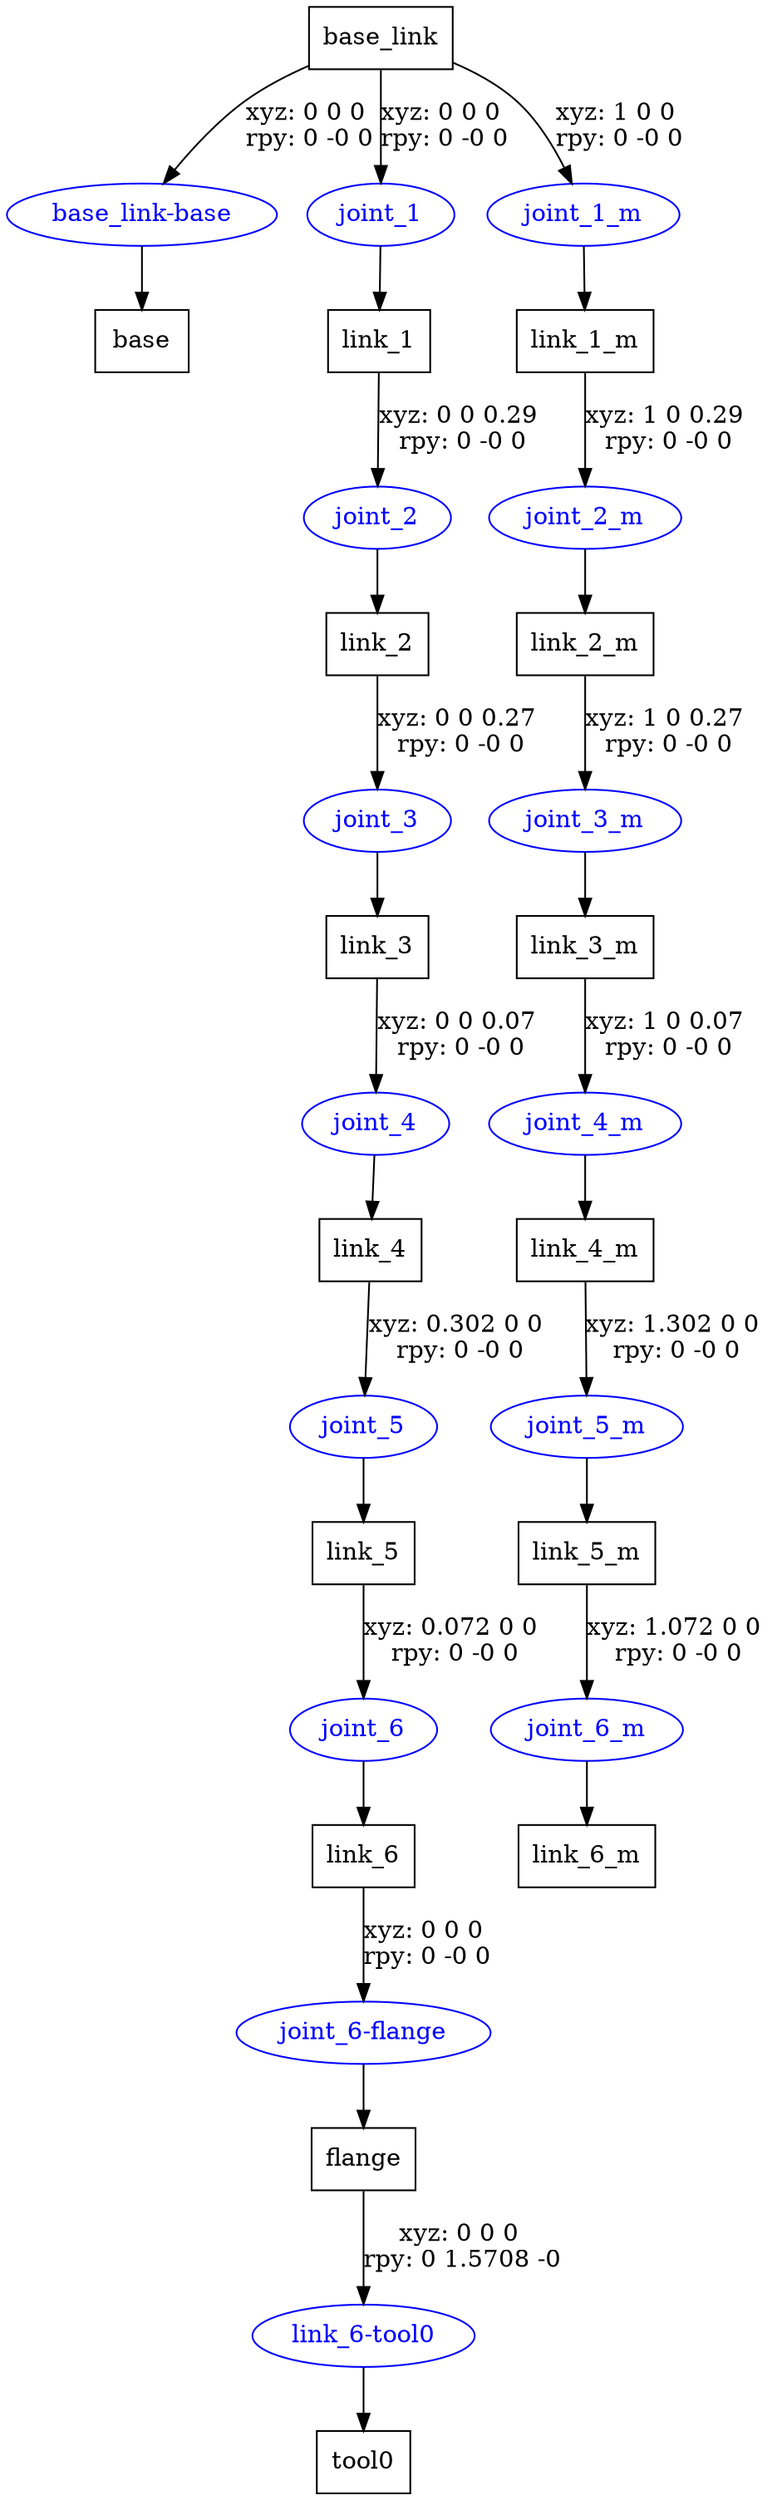 digraph G {
node [shape=box];
"base_link" [label="base_link"];
"base" [label="base"];
"link_1" [label="link_1"];
"link_2" [label="link_2"];
"link_3" [label="link_3"];
"link_4" [label="link_4"];
"link_5" [label="link_5"];
"link_6" [label="link_6"];
"flange" [label="flange"];
"tool0" [label="tool0"];
"link_1_m" [label="link_1_m"];
"link_2_m" [label="link_2_m"];
"link_3_m" [label="link_3_m"];
"link_4_m" [label="link_4_m"];
"link_5_m" [label="link_5_m"];
"link_6_m" [label="link_6_m"];
node [shape=ellipse, color=blue, fontcolor=blue];
"base_link" -> "base_link-base" [label="xyz: 0 0 0 \nrpy: 0 -0 0"]
"base_link-base" -> "base"
"base_link" -> "joint_1" [label="xyz: 0 0 0 \nrpy: 0 -0 0"]
"joint_1" -> "link_1"
"link_1" -> "joint_2" [label="xyz: 0 0 0.29 \nrpy: 0 -0 0"]
"joint_2" -> "link_2"
"link_2" -> "joint_3" [label="xyz: 0 0 0.27 \nrpy: 0 -0 0"]
"joint_3" -> "link_3"
"link_3" -> "joint_4" [label="xyz: 0 0 0.07 \nrpy: 0 -0 0"]
"joint_4" -> "link_4"
"link_4" -> "joint_5" [label="xyz: 0.302 0 0 \nrpy: 0 -0 0"]
"joint_5" -> "link_5"
"link_5" -> "joint_6" [label="xyz: 0.072 0 0 \nrpy: 0 -0 0"]
"joint_6" -> "link_6"
"link_6" -> "joint_6-flange" [label="xyz: 0 0 0 \nrpy: 0 -0 0"]
"joint_6-flange" -> "flange"
"flange" -> "link_6-tool0" [label="xyz: 0 0 0 \nrpy: 0 1.5708 -0"]
"link_6-tool0" -> "tool0"
"base_link" -> "joint_1_m" [label="xyz: 1 0 0 \nrpy: 0 -0 0"]
"joint_1_m" -> "link_1_m"
"link_1_m" -> "joint_2_m" [label="xyz: 1 0 0.29 \nrpy: 0 -0 0"]
"joint_2_m" -> "link_2_m"
"link_2_m" -> "joint_3_m" [label="xyz: 1 0 0.27 \nrpy: 0 -0 0"]
"joint_3_m" -> "link_3_m"
"link_3_m" -> "joint_4_m" [label="xyz: 1 0 0.07 \nrpy: 0 -0 0"]
"joint_4_m" -> "link_4_m"
"link_4_m" -> "joint_5_m" [label="xyz: 1.302 0 0 \nrpy: 0 -0 0"]
"joint_5_m" -> "link_5_m"
"link_5_m" -> "joint_6_m" [label="xyz: 1.072 0 0 \nrpy: 0 -0 0"]
"joint_6_m" -> "link_6_m"
}
